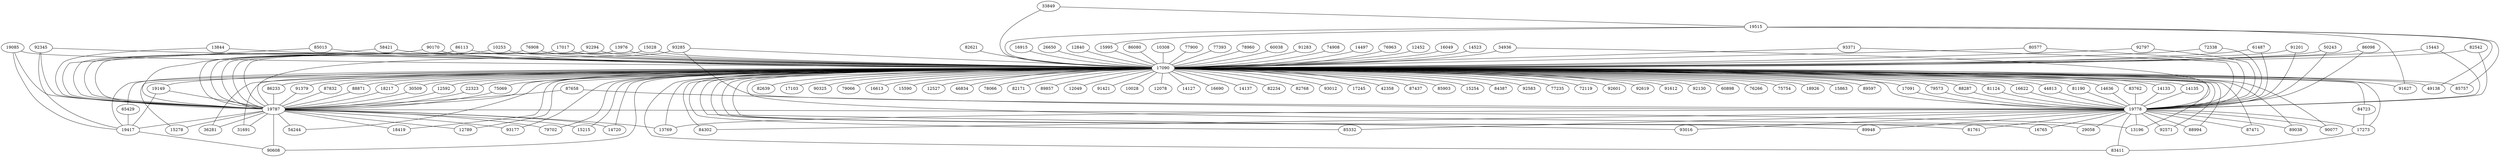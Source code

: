strict graph "" {
	10253 -- 17090	[weight=1.0];
	10253 -- 19787	[weight=1.0];
	16915 -- 17090	[weight=1.0];
	13844 -- 17090	[weight=1.0];
	13844 -- 19787	[weight=1.0];
	85013 -- 17090	[weight=1.0];
	85013 -- 19787	[weight=1.0];
	26650 -- 17090	[weight=1.0];
	12840 -- 17090	[weight=1.0];
	61487 -- 17090	[weight=1.0];
	61487 -- 19778	[weight=1.0];
	58421 -- 17090	[weight=1.0];
	58421 -- 19787	[weight=1.0];
	33849 -- 19515	[weight=1.0];
	33849 -- 17090	[weight=1.0];
	90170 -- 17090	[weight=1.0];
	90170 -- 19787	[weight=1.0];
	19515 -- 15995	[weight=1.0];
	19515 -- 17090	[weight=1.0];
	19515 -- 85757	[weight=1.0];
	19515 -- 91627	[weight=1.0];
	19515 -- 49138	[weight=1.0];
	86080 -- 17090	[weight=1.0];
	91201 -- 17090	[weight=1.0];
	91201 -- 19778	[weight=1.0];
	50243 -- 17090	[weight=1.0];
	50243 -- 19778	[weight=1.0];
	10308 -- 17090	[weight=1.0];
	77900 -- 17090	[weight=1.0];
	77393 -- 17090	[weight=1.0];
	86098 -- 17090	[weight=1.0];
	86098 -- 19778	[weight=1.0];
	15443 -- 17090	[weight=1.0];
	15443 -- 19778	[weight=1.0];
	86113 -- 17090	[weight=1.0];
	86113 -- 19787	[weight=1.0];
	93285 -- 17090	[weight=1.0];
	93285 -- 19778	[weight=1.0];
	93285 -- 19787	[weight=1.0];
	87658 -- 19778	[weight=1.0];
	87658 -- 19787	[weight=1.0];
	76908 -- 17090	[weight=1.0];
	76908 -- 19787	[weight=1.0];
	82542 -- 17090	[weight=1.0];
	82542 -- 19778	[weight=1.0];
	78960 -- 17090	[weight=1.0];
	34936 -- 17090	[weight=1.0];
	34936 -- 19778	[weight=1.0];
	17017 -- 17090	[weight=1.0];
	17017 -- 19787	[weight=1.0];
	15995 -- 17090	[weight=1.0];
	92797 -- 17090	[weight=1.0];
	92797 -- 19778	[weight=1.0];
	60038 -- 17090	[weight=1.0];
	92294 -- 17090	[weight=1.0];
	92294 -- 19787	[weight=1.0];
	19085 -- 17090	[weight=1.0];
	19085 -- 19787	[weight=1.0];
	19085 -- 19417	[weight=1.0];
	72338 -- 17090	[weight=1.0];
	72338 -- 19778	[weight=1.0];
	91283 -- 17090	[weight=1.0];
	13976 -- 17090	[weight=1.0];
	13976 -- 19787	[weight=1.0];
	74908 -- 17090	[weight=1.0];
	14497 -- 17090	[weight=1.0];
	76963 -- 17090	[weight=1.0];
	12452 -- 17090	[weight=1.0];
	16049 -- 17090	[weight=1.0];
	15028 -- 17090	[weight=1.0];
	15028 -- 19787	[weight=1.0];
	92345 -- 17090	[weight=1.0];
	92345 -- 19787	[weight=1.0];
	92345 -- 19417	[weight=1.0];
	93371 -- 17090	[weight=1.0];
	93371 -- 19778	[weight=1.0];
	14523 -- 17090	[weight=1.0];
	82621 -- 17090	[weight=1.0];
	80577 -- 17090	[weight=1.0];
	80577 -- 19778	[weight=1.0];
	17090 -- 17091	[weight=1.0];
	17090 -- 19149	[weight=1.0];
	17090 -- 82639	[weight=1.0];
	17090 -- 17103	[weight=1.0];
	17090 -- 79573	[weight=1.0];
	17090 -- 90325	[weight=1.0];
	17090 -- 86233	[weight=1.0];
	17090 -- 79066	[weight=1.0];
	17090 -- 88287	[weight=1.0];
	17090 -- 81124	[weight=1.0];
	17090 -- 16613	[weight=1.0];
	17090 -- 15590	[weight=1.0];
	17090 -- 16622	[weight=1.0];
	17090 -- 12527	[weight=1.0];
	17090 -- 46834	[weight=1.0];
	17090 -- 84723	[weight=1.0];
	17090 -- 91379	[weight=1.0];
	17090 -- 78066	[weight=1.0];
	17090 -- 82171	[weight=1.0];
	17090 -- 85757	[weight=1.0];
	17090 -- 89857	[weight=1.0];
	17090 -- 44813	[weight=1.0];
	17090 -- 12049	[weight=1.0];
	17090 -- 87832	[weight=1.0];
	17090 -- 91421	[weight=1.0];
	17090 -- 81190	[weight=1.0];
	17090 -- 88871	[weight=1.0];
	17090 -- 18217	[weight=1.0];
	17090 -- 10028	[weight=1.0];
	17090 -- 30509	[weight=1.0];
	17090 -- 12078	[weight=1.0];
	17090 -- 14127	[weight=1.0];
	17090 -- 12592	[weight=1.0];
	17090 -- 14636	[weight=1.0];
	17090 -- 83762	[weight=1.0];
	17090 -- 22323	[weight=1.0];
	17090 -- 16690	[weight=1.0];
	17090 -- 14133	[weight=1.0];
	17090 -- 14135	[weight=1.0];
	17090 -- 14137	[weight=1.0];
	17090 -- 82234	[weight=1.0];
	17090 -- 75069	[weight=1.0];
	17090 -- 19778	[weight=1.0];
	17090 -- 19787	[weight=1.0];
	17090 -- 84302	[weight=1.0];
	17090 -- 82768	[weight=1.0];
	17090 -- 85332	[weight=1.0];
	17090 -- 93012	[weight=1.0];
	17090 -- 79702	[weight=1.0];
	17090 -- 93016	[weight=1.0];
	17090 -- 89948	[weight=1.0];
	17090 -- 17245	[weight=1.0];
	17090 -- 81761	[weight=1.0];
	17090 -- 15215	[weight=1.0];
	17090 -- 42358	[weight=1.0];
	17090 -- 17273	[weight=1.0];
	17090 -- 16765	[weight=1.0];
	17090 -- 14720	[weight=1.0];
	17090 -- 29058	[weight=1.0];
	17090 -- 13196	[weight=1.0];
	17090 -- 87437	[weight=1.0];
	17090 -- 85903	[weight=1.0];
	17090 -- 65429	[weight=1.0];
	17090 -- 15254	[weight=1.0];
	17090 -- 92571	[weight=1.0];
	17090 -- 88994	[weight=1.0];
	17090 -- 84387	[weight=1.0];
	17090 -- 92583	[weight=1.0];
	17090 -- 15278	[weight=1.0];
	17090 -- 87471	[weight=1.0];
	17090 -- 77235	[weight=1.0];
	17090 -- 72119	[weight=1.0];
	17090 -- 92601	[weight=1.0];
	17090 -- 36281	[weight=1.0];
	17090 -- 13769	[weight=1.0];
	17090 -- 92619	[weight=1.0];
	17090 -- 31691	[weight=1.0];
	17090 -- 89038	[weight=1.0];
	17090 -- 83411	[weight=1.0];
	17090 -- 19417	[weight=1.0];
	17090 -- 91612	[weight=1.0];
	17090 -- 90077	[weight=1.0];
	17090 -- 92130	[weight=1.0];
	17090 -- 60898	[weight=1.0];
	17090 -- 54244	[weight=1.0];
	17090 -- 76266	[weight=1.0];
	17090 -- 91627	[weight=1.0];
	17090 -- 75754	[weight=1.0];
	17090 -- 18926	[weight=1.0];
	17090 -- 90608	[weight=1.0];
	17090 -- 49138	[weight=1.0];
	17090 -- 18419	[weight=1.0];
	17090 -- 12789	[weight=1.0];
	17090 -- 15863	[weight=1.0];
	17090 -- 93177	[weight=1.0];
	17090 -- 89597	[weight=1.0];
	17091 -- 19778	[weight=1.0];
	19149 -- 19787	[weight=1.0];
	19149 -- 19417	[weight=1.0];
	79573 -- 19778	[weight=1.0];
	86233 -- 19787	[weight=1.0];
	88287 -- 19778	[weight=1.0];
	81124 -- 19778	[weight=1.0];
	16622 -- 19778	[weight=1.0];
	84723 -- 17273	[weight=1.0];
	91379 -- 19787	[weight=1.0];
	44813 -- 19778	[weight=1.0];
	87832 -- 19787	[weight=1.0];
	81190 -- 19778	[weight=1.0];
	88871 -- 19787	[weight=1.0];
	18217 -- 19787	[weight=1.0];
	30509 -- 19787	[weight=1.0];
	12592 -- 19787	[weight=1.0];
	14636 -- 19778	[weight=1.0];
	83762 -- 19778	[weight=1.0];
	22323 -- 19787	[weight=1.0];
	14133 -- 19778	[weight=1.0];
	14135 -- 19778	[weight=1.0];
	75069 -- 19787	[weight=1.0];
	19778 -- 84302	[weight=1.0];
	19778 -- 85332	[weight=1.0];
	19778 -- 93016	[weight=1.0];
	19778 -- 89948	[weight=1.0];
	19778 -- 81761	[weight=1.0];
	19778 -- 17273	[weight=1.0];
	19778 -- 16765	[weight=1.0];
	19778 -- 29058	[weight=1.0];
	19778 -- 13196	[weight=1.0];
	19778 -- 92571	[weight=1.0];
	19778 -- 88994	[weight=1.0];
	19778 -- 87471	[weight=1.0];
	19778 -- 13769	[weight=1.0];
	19778 -- 89038	[weight=1.0];
	19778 -- 83411	[weight=1.0];
	19778 -- 90077	[weight=1.0];
	19787 -- 79702	[weight=1.0];
	19787 -- 15215	[weight=1.0];
	19787 -- 14720	[weight=1.0];
	19787 -- 13196	[weight=1.0];
	19787 -- 15278	[weight=1.0];
	19787 -- 36281	[weight=1.0];
	19787 -- 13769	[weight=1.0];
	19787 -- 31691	[weight=1.0];
	19787 -- 19417	[weight=1.0];
	19787 -- 54244	[weight=1.0];
	19787 -- 90608	[weight=1.0];
	19787 -- 18419	[weight=1.0];
	19787 -- 12789	[weight=1.0];
	19787 -- 93177	[weight=1.0];
	17273 -- 83411	[weight=1.0];
	65429 -- 19417	[weight=1.0];
	19417 -- 90608	[weight=1.0];
}
